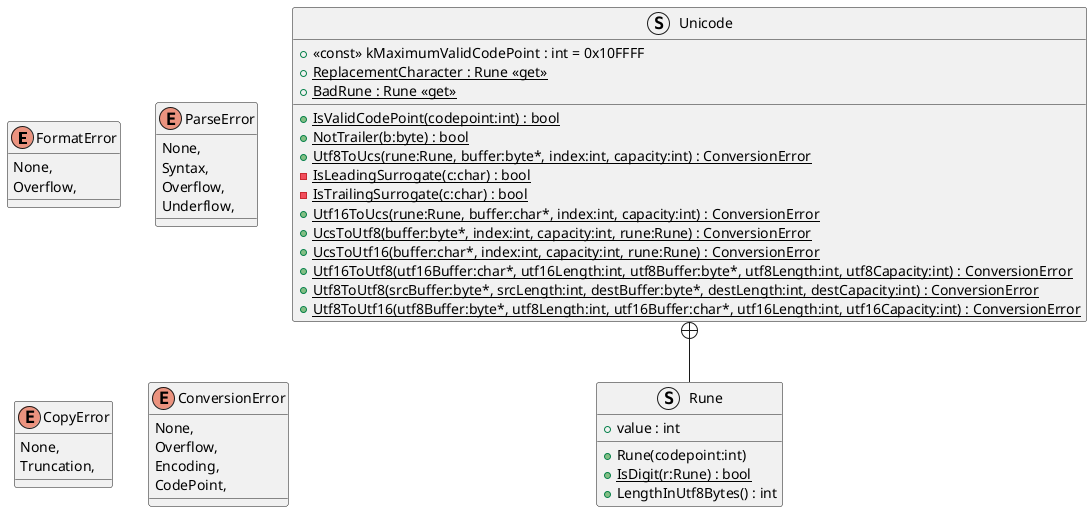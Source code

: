 @startuml
enum FormatError {
    None,
    Overflow,
}
enum ParseError {
    None,
    Syntax,
    Overflow,
    Underflow,
}
enum CopyError {
    None,
    Truncation,
}
enum ConversionError {
    None,
    Overflow,
    Encoding,
    CodePoint,
}
struct Unicode {
    + <<const>> kMaximumValidCodePoint : int = 0x10FFFF
    + {static} IsValidCodePoint(codepoint:int) : bool
    + {static} NotTrailer(b:byte) : bool
    + {static} ReplacementCharacter : Rune <<get>>
    + {static} BadRune : Rune <<get>>
    + {static} Utf8ToUcs(rune:Rune, buffer:byte*, index:int, capacity:int) : ConversionError
    {static} - IsLeadingSurrogate(c:char) : bool
    {static} - IsTrailingSurrogate(c:char) : bool
    + {static} Utf16ToUcs(rune:Rune, buffer:char*, index:int, capacity:int) : ConversionError
    + {static} UcsToUtf8(buffer:byte*, index:int, capacity:int, rune:Rune) : ConversionError
    + {static} UcsToUtf16(buffer:char*, index:int, capacity:int, rune:Rune) : ConversionError
    + {static} Utf16ToUtf8(utf16Buffer:char*, utf16Length:int, utf8Buffer:byte*, utf8Length:int, utf8Capacity:int) : ConversionError
    + {static} Utf8ToUtf8(srcBuffer:byte*, srcLength:int, destBuffer:byte*, destLength:int, destCapacity:int) : ConversionError
    + {static} Utf8ToUtf16(utf8Buffer:byte*, utf8Length:int, utf16Buffer:char*, utf16Length:int, utf16Capacity:int) : ConversionError
}
struct Rune {
    + value : int
    + Rune(codepoint:int)
    + {static} IsDigit(r:Rune) : bool
    + LengthInUtf8Bytes() : int
}
Unicode +-- Rune
@enduml
